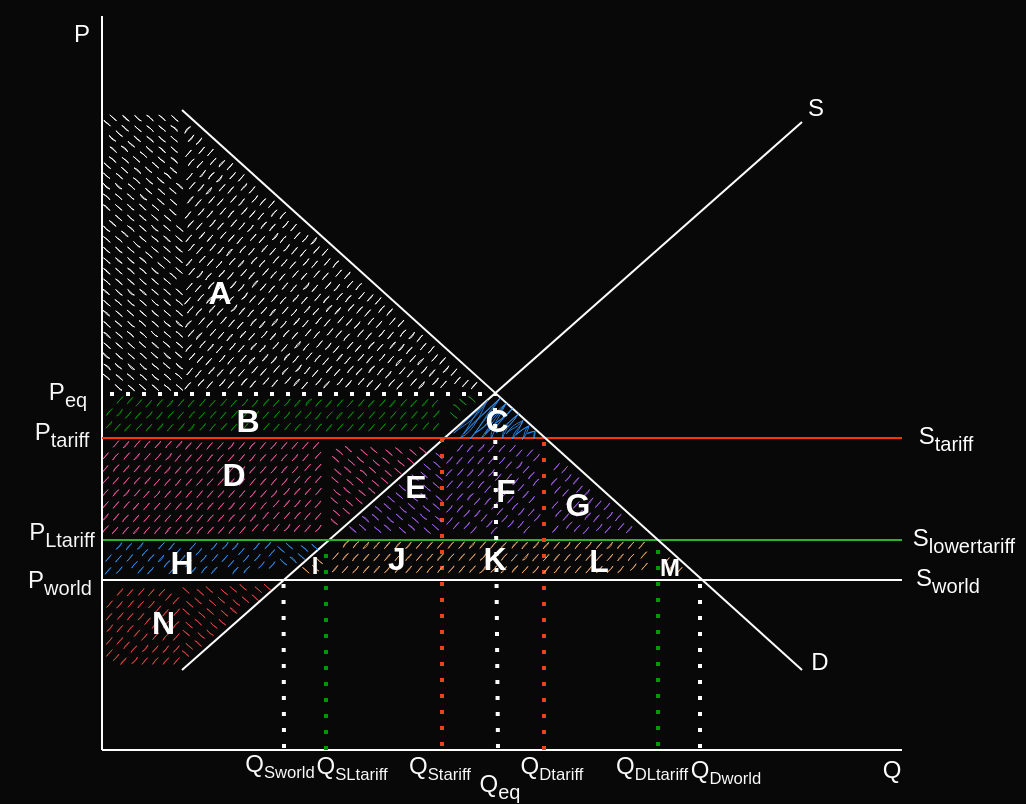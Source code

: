 <mxfile version="24.2.5" type="github">
  <diagram name="Lapa-1" id="BvDR4TQPLg42c8kU46B3">
    <mxGraphModel dx="875" dy="442" grid="0" gridSize="1" guides="1" tooltips="1" connect="1" arrows="1" fold="1" page="1" pageScale="1" pageWidth="1200" pageHeight="1600" background="#080808" math="0" shadow="0">
      <root>
        <mxCell id="0" />
        <mxCell id="1" parent="0" />
        <mxCell id="B-r1o2MZ9U5fgsb8OCQN-29" value="" style="verticalLabelPosition=bottom;verticalAlign=top;html=1;shape=mxgraph.basic.rect;fillColor2=none;strokeWidth=1;size=20;indent=5;rotation=-90;fillStyle=dashed;fillColor=#FFFFFF;strokeColor=none;fontColor=#FCFCFC;sketch=1;curveFitting=1;jiggle=2;labelBackgroundColor=none;labelBorderColor=#030303;" parent="1" vertex="1">
          <mxGeometry x="429.87" y="289.87" width="141" height="42.25" as="geometry" />
        </mxCell>
        <mxCell id="B-r1o2MZ9U5fgsb8OCQN-28" value="" style="verticalLabelPosition=bottom;verticalAlign=top;html=1;shape=mxgraph.basic.orthogonal_triangle;fillStyle=dashed;fillColor=#FFFFFF;strokeColor=none;fontColor=#FCFCFC;sketch=1;curveFitting=1;jiggle=2;" parent="1" vertex="1">
          <mxGeometry x="520" y="241" width="155" height="140" as="geometry" />
        </mxCell>
        <mxCell id="B-r1o2MZ9U5fgsb8OCQN-1" value="" style="endArrow=none;html=1;rounded=0;endFill=0;strokeColor=#FFFFFF;" parent="1" edge="1">
          <mxGeometry width="50" height="50" relative="1" as="geometry">
            <mxPoint x="480.0" y="415" as="sourcePoint" />
            <mxPoint x="480" y="193" as="targetPoint" />
          </mxGeometry>
        </mxCell>
        <mxCell id="B-r1o2MZ9U5fgsb8OCQN-3" value="" style="endArrow=none;html=1;rounded=0;endFill=0;strokeColor=#FCFCFC;" parent="1" edge="1">
          <mxGeometry width="50" height="50" relative="1" as="geometry">
            <mxPoint x="880" y="560" as="sourcePoint" />
            <mxPoint x="480" y="560" as="targetPoint" />
          </mxGeometry>
        </mxCell>
        <mxCell id="B-r1o2MZ9U5fgsb8OCQN-4" value="" style="endArrow=none;html=1;rounded=0;fontColor=#FCFCFC;strokeColor=#FCFCFC;" parent="1" edge="1">
          <mxGeometry width="50" height="50" relative="1" as="geometry">
            <mxPoint x="520" y="520" as="sourcePoint" />
            <mxPoint x="830" y="246" as="targetPoint" />
          </mxGeometry>
        </mxCell>
        <mxCell id="B-r1o2MZ9U5fgsb8OCQN-6" value="" style="endArrow=none;html=1;rounded=0;strokeColor=#FF3300;" parent="1" edge="1">
          <mxGeometry width="50" height="50" relative="1" as="geometry">
            <mxPoint x="480" y="404" as="sourcePoint" />
            <mxPoint x="880" y="404" as="targetPoint" />
          </mxGeometry>
        </mxCell>
        <mxCell id="B-r1o2MZ9U5fgsb8OCQN-7" value="" style="endArrow=none;html=1;rounded=0;fillColor=#f8cecc;strokeColor=#FCFCFC;fontColor=#FCFCFC;" parent="1" edge="1">
          <mxGeometry width="50" height="50" relative="1" as="geometry">
            <mxPoint x="480" y="475" as="sourcePoint" />
            <mxPoint x="880" y="475" as="targetPoint" />
          </mxGeometry>
        </mxCell>
        <mxCell id="B-r1o2MZ9U5fgsb8OCQN-8" value="S&lt;sub&gt;lowertariff&lt;/sub&gt;" style="text;html=1;strokeColor=none;fillColor=none;align=center;verticalAlign=middle;whiteSpace=wrap;rounded=0;fontColor=#FFFFFF;" parent="1" vertex="1">
          <mxGeometry x="881" y="440" width="60" height="30" as="geometry" />
        </mxCell>
        <mxCell id="B-r1o2MZ9U5fgsb8OCQN-9" value="S&lt;sub&gt;tariff&lt;/sub&gt;" style="text;html=1;strokeColor=none;fillColor=none;align=center;verticalAlign=middle;whiteSpace=wrap;rounded=0;fontColor=#FFFFFF;" parent="1" vertex="1">
          <mxGeometry x="872" y="389" width="60" height="30" as="geometry" />
        </mxCell>
        <mxCell id="B-r1o2MZ9U5fgsb8OCQN-14" value="" style="endArrow=none;dashed=1;html=1;dashPattern=1 3;strokeWidth=2;rounded=0;strokeColor=#FFFFFF;" parent="1" edge="1">
          <mxGeometry width="50" height="50" relative="1" as="geometry">
            <mxPoint x="670" y="382" as="sourcePoint" />
            <mxPoint x="480" y="382" as="targetPoint" />
          </mxGeometry>
        </mxCell>
        <mxCell id="B-r1o2MZ9U5fgsb8OCQN-15" value="" style="endArrow=none;html=1;rounded=0;strokeColor=#2bb32b;" parent="1" edge="1">
          <mxGeometry width="50" height="50" relative="1" as="geometry">
            <mxPoint x="480" y="455" as="sourcePoint" />
            <mxPoint x="880" y="455" as="targetPoint" />
          </mxGeometry>
        </mxCell>
        <mxCell id="B-r1o2MZ9U5fgsb8OCQN-16" value="S&lt;sub&gt;world&lt;/sub&gt;" style="text;html=1;strokeColor=none;fillColor=none;align=center;verticalAlign=middle;whiteSpace=wrap;rounded=0;fontColor=#FFFFFF;" parent="1" vertex="1">
          <mxGeometry x="873" y="460" width="60" height="30" as="geometry" />
        </mxCell>
        <mxCell id="B-r1o2MZ9U5fgsb8OCQN-17" value="" style="endArrow=none;dashed=1;html=1;dashPattern=1 3;strokeWidth=2;rounded=0;strokeColor=#009900;entryX=-0.007;entryY=0.102;entryDx=0;entryDy=0;entryPerimeter=0;" parent="1" edge="1">
          <mxGeometry width="50" height="50" relative="1" as="geometry">
            <mxPoint x="592" y="560" as="sourcePoint" />
            <mxPoint x="591.992" y="455.938" as="targetPoint" />
          </mxGeometry>
        </mxCell>
        <mxCell id="B-r1o2MZ9U5fgsb8OCQN-18" value="" style="endArrow=none;dashed=1;html=1;dashPattern=1 3;strokeWidth=2;rounded=0;strokeColor=#009900;startSize=0;endSize=5;" parent="1" edge="1">
          <mxGeometry width="50" height="50" relative="1" as="geometry">
            <mxPoint x="758" y="558" as="sourcePoint" />
            <mxPoint x="758" y="456" as="targetPoint" />
          </mxGeometry>
        </mxCell>
        <mxCell id="B-r1o2MZ9U5fgsb8OCQN-19" value="" style="endArrow=none;dashed=1;html=1;dashPattern=1 3;strokeWidth=2;rounded=0;strokeColor=#EA441A;" parent="1" edge="1">
          <mxGeometry width="50" height="50" relative="1" as="geometry">
            <mxPoint x="650" y="558" as="sourcePoint" />
            <mxPoint x="650" y="400" as="targetPoint" />
          </mxGeometry>
        </mxCell>
        <mxCell id="B-r1o2MZ9U5fgsb8OCQN-20" value="" style="endArrow=none;dashed=1;html=1;dashPattern=1 3;strokeWidth=2;rounded=0;strokeColor=#EA441A;" parent="1" edge="1">
          <mxGeometry width="50" height="50" relative="1" as="geometry">
            <mxPoint x="701" y="560" as="sourcePoint" />
            <mxPoint x="701" y="400" as="targetPoint" />
          </mxGeometry>
        </mxCell>
        <mxCell id="B-r1o2MZ9U5fgsb8OCQN-34" value="" style="shape=manualInput;whiteSpace=wrap;html=1;size=0;fillColor=#009E00;fillStyle=dashed;strokeWidth=1;opacity=80;sketch=1;curveFitting=1;jiggle=2;strokeColor=none;" parent="1" vertex="1">
          <mxGeometry x="481" y="382" width="170" height="21" as="geometry" />
        </mxCell>
        <mxCell id="B-r1o2MZ9U5fgsb8OCQN-5" value="" style="endArrow=none;html=1;rounded=0;fontColor=#FCFCFC;strokeColor=#FCFCFC;" parent="1" edge="1">
          <mxGeometry width="50" height="50" relative="1" as="geometry">
            <mxPoint x="520" y="240" as="sourcePoint" />
            <mxPoint x="830" y="520" as="targetPoint" />
          </mxGeometry>
        </mxCell>
        <mxCell id="B-r1o2MZ9U5fgsb8OCQN-39" value="" style="verticalLabelPosition=bottom;verticalAlign=top;html=1;shape=mxgraph.basic.orthogonal_triangle;opacity=80;sketch=1;curveFitting=1;jiggle=2;fillStyle=dashed;fillColor=#219621;dashed=1;dashPattern=8 8;strokeColor=none;rotation=90;" parent="1" vertex="1">
          <mxGeometry x="652" y="383" width="23" height="20" as="geometry" />
        </mxCell>
        <mxCell id="B-r1o2MZ9U5fgsb8OCQN-41" value="" style="verticalLabelPosition=bottom;verticalAlign=top;html=1;shape=mxgraph.basic.acute_triangle;dx=0.52;fillColor=#3399FF;fillStyle=zigzag;opacity=80;sketch=1;curveFitting=1;jiggle=2;gradientColor=none;strokeColor=none;" parent="1" vertex="1">
          <mxGeometry x="652" y="382" width="47" height="21" as="geometry" />
        </mxCell>
        <mxCell id="B-r1o2MZ9U5fgsb8OCQN-43" value="" style="shape=manualInput;whiteSpace=wrap;html=1;size=0;fillColor=#FF59A7;fillStyle=dashed;strokeWidth=1;opacity=80;sketch=1;curveFitting=1;jiggle=2;strokeColor=none;" parent="1" vertex="1">
          <mxGeometry x="479" y="404" width="113" height="50" as="geometry" />
        </mxCell>
        <mxCell id="B-r1o2MZ9U5fgsb8OCQN-44" value="" style="verticalLabelPosition=bottom;verticalAlign=top;html=1;shape=mxgraph.basic.orthogonal_triangle;opacity=80;sketch=1;curveFitting=1;jiggle=2;fillStyle=dashed;fillColor=#FF59A7;dashed=1;dashPattern=8 8;strokeColor=none;rotation=90;" parent="1" vertex="1">
          <mxGeometry x="600.13" y="399.05" width="46.93" height="61.82" as="geometry" />
        </mxCell>
        <mxCell id="B-r1o2MZ9U5fgsb8OCQN-46" value="" style="verticalLabelPosition=bottom;verticalAlign=top;html=1;shape=mxgraph.basic.rect;fillColor2=none;strokeWidth=1;size=20;indent=5;strokeColor=none;fillColor=#B266FF;fillStyle=dashed;opacity=80;sketch=1;curveFitting=1;jiggle=2;" parent="1" vertex="1">
          <mxGeometry x="651" y="406" width="49" height="47" as="geometry" />
        </mxCell>
        <mxCell id="B-r1o2MZ9U5fgsb8OCQN-48" value="" style="verticalLabelPosition=bottom;verticalAlign=top;html=1;shape=mxgraph.basic.orthogonal_triangle;strokeColor=none;sketch=1;curveFitting=1;jiggle=2;fillStyle=dashed;fillColor=#B266FF;opacity=80;" parent="1" vertex="1">
          <mxGeometry x="703" y="405" width="51" height="48" as="geometry" />
        </mxCell>
        <mxCell id="B-r1o2MZ9U5fgsb8OCQN-56" value="" style="endArrow=none;html=1;rounded=0;endFill=0;strokeColor=#FCFCFC;" parent="1" edge="1">
          <mxGeometry width="50" height="50" relative="1" as="geometry">
            <mxPoint x="480" y="560" as="sourcePoint" />
            <mxPoint x="480.0" y="485" as="targetPoint" />
          </mxGeometry>
        </mxCell>
        <mxCell id="B-r1o2MZ9U5fgsb8OCQN-58" value="" style="verticalLabelPosition=bottom;verticalAlign=top;html=1;shape=mxgraph.basic.orthogonal_triangle;direction=south;strokeColor=none;opacity=80;sketch=1;curveFitting=1;jiggle=2;fillStyle=dashed;fillColor=#f54747;" parent="1" vertex="1">
          <mxGeometry x="520" y="476" width="52" height="43" as="geometry" />
        </mxCell>
        <mxCell id="B-r1o2MZ9U5fgsb8OCQN-59" value="" style="endArrow=none;html=1;rounded=0;endFill=0;strokeColor=#FFFFFF;" parent="1" edge="1">
          <mxGeometry width="50" height="50" relative="1" as="geometry">
            <mxPoint x="480" y="486" as="sourcePoint" />
            <mxPoint x="480.0" y="411" as="targetPoint" />
          </mxGeometry>
        </mxCell>
        <mxCell id="B-r1o2MZ9U5fgsb8OCQN-60" value="" style="verticalLabelPosition=bottom;verticalAlign=top;html=1;shape=mxgraph.basic.rect;fillColor2=none;strokeWidth=1;size=20;indent=5;strokeColor=none;opacity=80;sketch=1;curveFitting=1;jiggle=2;fillStyle=dashed;fillColor=#f54747;" parent="1" vertex="1">
          <mxGeometry x="481" y="478" width="39" height="41" as="geometry" />
        </mxCell>
        <mxCell id="B-r1o2MZ9U5fgsb8OCQN-42" value="" style="endArrow=none;dashed=1;html=1;dashPattern=1 3;strokeWidth=2;rounded=0;entryX=0;entryY=0;entryDx=24.44;entryDy=0;entryPerimeter=0;fontColor=#FCFCFC;strokeColor=#FCFCFC;" parent="1" target="B-r1o2MZ9U5fgsb8OCQN-41" edge="1">
          <mxGeometry width="50" height="50" relative="1" as="geometry">
            <mxPoint x="678" y="559" as="sourcePoint" />
            <mxPoint x="678" y="389" as="targetPoint" />
          </mxGeometry>
        </mxCell>
        <mxCell id="B-r1o2MZ9U5fgsb8OCQN-61" value="&lt;font style=&quot;font-size: 12px;&quot;&gt;Q&lt;sub&gt;eq&lt;/sub&gt;&lt;/font&gt;" style="text;html=1;strokeColor=none;fillColor=none;align=center;verticalAlign=middle;whiteSpace=wrap;rounded=0;fontColor=#FAFAFA;" parent="1" vertex="1">
          <mxGeometry x="666" y="571" width="26" height="13" as="geometry" />
        </mxCell>
        <mxCell id="B-r1o2MZ9U5fgsb8OCQN-62" value="" style="shape=manualInput;whiteSpace=wrap;html=1;size=0;fillColor=#3399FF;fillStyle=dashed;strokeWidth=1;opacity=80;sketch=1;curveFitting=1;jiggle=2;strokeColor=none;" parent="1" vertex="1">
          <mxGeometry x="480.5" y="455" width="88.5" height="18" as="geometry" />
        </mxCell>
        <mxCell id="B-r1o2MZ9U5fgsb8OCQN-63" value="" style="verticalLabelPosition=bottom;verticalAlign=top;html=1;shape=mxgraph.basic.orthogonal_triangle;opacity=80;sketch=1;curveFitting=1;jiggle=2;fillStyle=dashed;fillColor=#B266FF;dashed=1;dashPattern=8 8;strokeColor=none;rotation=-90;" parent="1" vertex="1">
          <mxGeometry x="597.5" y="399.5" width="48.5" height="60" as="geometry" />
        </mxCell>
        <mxCell id="B-r1o2MZ9U5fgsb8OCQN-64" value="" style="verticalLabelPosition=bottom;verticalAlign=top;html=1;shape=mxgraph.basic.orthogonal_triangle;opacity=80;sketch=1;curveFitting=1;jiggle=2;fillStyle=dashed;fillColor=#3399FF;dashed=1;dashPattern=8 8;strokeColor=none;rotation=90;" parent="1" vertex="1">
          <mxGeometry x="574.5" y="448.25" width="19.5" height="33.5" as="geometry" />
        </mxCell>
        <mxCell id="B-r1o2MZ9U5fgsb8OCQN-65" value="" style="verticalLabelPosition=bottom;verticalAlign=top;html=1;shape=mxgraph.basic.orthogonal_triangle;opacity=80;sketch=1;curveFitting=1;jiggle=2;fillStyle=dashed;fillColor=#FFB570;dashed=1;dashPattern=8 8;strokeColor=none;rotation=-90;" parent="1" vertex="1">
          <mxGeometry x="571.75" y="453.75" width="16" height="24" as="geometry" />
        </mxCell>
        <mxCell id="B-r1o2MZ9U5fgsb8OCQN-66" value="" style="verticalLabelPosition=bottom;verticalAlign=top;html=1;shape=mxgraph.basic.orthogonal_triangle;strokeColor=none;sketch=1;curveFitting=1;jiggle=2;fillStyle=dashed;fillColor=#FFB570;opacity=80;" parent="1" vertex="1">
          <mxGeometry x="759" y="457" width="21" height="16" as="geometry" />
        </mxCell>
        <mxCell id="B-r1o2MZ9U5fgsb8OCQN-67" value="" style="verticalLabelPosition=bottom;verticalAlign=top;html=1;shape=mxgraph.basic.rect;fillColor2=none;strokeWidth=1;size=12.5;indent=5;strokeColor=none;fillColor=#FFB570;fillStyle=dashed;opacity=80;sketch=1;curveFitting=1;jiggle=2;" parent="1" vertex="1">
          <mxGeometry x="594" y="454" width="161" height="19" as="geometry" />
        </mxCell>
        <mxCell id="B-r1o2MZ9U5fgsb8OCQN-70" value="&lt;sub&gt;&lt;span style=&quot;font-size: 12px;&quot;&gt;P&lt;sub&gt;world&lt;/sub&gt;&lt;/span&gt;&lt;/sub&gt;" style="text;html=1;strokeColor=none;fillColor=none;align=center;verticalAlign=middle;whiteSpace=wrap;rounded=0;fontColor=#F7F7F7;" parent="1" vertex="1">
          <mxGeometry x="429" y="459" width="60" height="30" as="geometry" />
        </mxCell>
        <mxCell id="B-r1o2MZ9U5fgsb8OCQN-71" value="P&lt;sub&gt;tariff&lt;/sub&gt;" style="text;html=1;strokeColor=none;fillColor=none;align=center;verticalAlign=middle;whiteSpace=wrap;rounded=0;fontColor=#F7F7F7;" parent="1" vertex="1">
          <mxGeometry x="430" y="387" width="60" height="30" as="geometry" />
        </mxCell>
        <mxCell id="B-r1o2MZ9U5fgsb8OCQN-73" value="&lt;sub&gt;&lt;span style=&quot;font-size: 12px;&quot;&gt;P&lt;sub&gt;eq&lt;/sub&gt;&lt;/span&gt;&lt;/sub&gt;" style="text;html=1;strokeColor=none;fillColor=none;align=center;verticalAlign=middle;whiteSpace=wrap;rounded=0;fontColor=#F7F7F7;" parent="1" vertex="1">
          <mxGeometry x="433" y="365" width="60" height="30" as="geometry" />
        </mxCell>
        <mxCell id="B-r1o2MZ9U5fgsb8OCQN-74" value="S" style="text;html=1;strokeColor=none;fillColor=none;align=center;verticalAlign=middle;whiteSpace=wrap;rounded=0;fontColor=#FFFFFF;" parent="1" vertex="1">
          <mxGeometry x="807" y="224" width="60" height="30" as="geometry" />
        </mxCell>
        <mxCell id="B-r1o2MZ9U5fgsb8OCQN-75" value="D" style="text;html=1;strokeColor=none;fillColor=none;align=center;verticalAlign=middle;whiteSpace=wrap;rounded=0;fontColor=#FFFFFF;" parent="1" vertex="1">
          <mxGeometry x="809" y="501" width="60" height="30" as="geometry" />
        </mxCell>
        <mxCell id="B-r1o2MZ9U5fgsb8OCQN-77" value="&lt;font style=&quot;font-size: 12px;&quot;&gt;Q&lt;/font&gt;&lt;font style=&quot;font-size: 10px;&quot;&gt;&lt;sub&gt;Stariff&lt;/sub&gt;&lt;/font&gt;" style="text;html=1;strokeColor=none;fillColor=none;align=center;verticalAlign=middle;whiteSpace=wrap;rounded=0;fontColor=#FAFAFA;" parent="1" vertex="1">
          <mxGeometry x="627" y="561" width="44" height="13" as="geometry" />
        </mxCell>
        <mxCell id="B-r1o2MZ9U5fgsb8OCQN-78" value="&lt;font style=&quot;font-size: 12px;&quot;&gt;Q&lt;/font&gt;&lt;font style=&quot;font-size: 10px;&quot;&gt;&lt;sub&gt;Dtariff&lt;/sub&gt;&lt;/font&gt;" style="text;html=1;strokeColor=none;fillColor=none;align=center;verticalAlign=middle;whiteSpace=wrap;rounded=0;fontColor=#FAFAFA;" parent="1" vertex="1">
          <mxGeometry x="683" y="561" width="44" height="13" as="geometry" />
        </mxCell>
        <mxCell id="B-r1o2MZ9U5fgsb8OCQN-79" value="P&lt;sub&gt;Ltariff&lt;/sub&gt;" style="text;html=1;strokeColor=none;fillColor=none;align=center;verticalAlign=middle;whiteSpace=wrap;rounded=0;fontColor=#F7F7F7;" parent="1" vertex="1">
          <mxGeometry x="430" y="437" width="60" height="30" as="geometry" />
        </mxCell>
        <mxCell id="B-r1o2MZ9U5fgsb8OCQN-80" value="&lt;font style=&quot;font-size: 12px;&quot;&gt;Q&lt;/font&gt;&lt;font style=&quot;font-size: 10px;&quot;&gt;&lt;sub&gt;DLtariff&lt;/sub&gt;&lt;/font&gt;" style="text;html=1;strokeColor=none;fillColor=none;align=center;verticalAlign=middle;whiteSpace=wrap;rounded=0;fontColor=#FAFAFA;" parent="1" vertex="1">
          <mxGeometry x="742" y="561" width="26" height="13" as="geometry" />
        </mxCell>
        <mxCell id="B-r1o2MZ9U5fgsb8OCQN-81" value="&lt;font style=&quot;font-size: 12px;&quot;&gt;Q&lt;/font&gt;&lt;font style=&quot;font-size: 10px;&quot;&gt;&lt;sub&gt;SLtariff&lt;/sub&gt;&lt;/font&gt;" style="text;html=1;strokeColor=none;fillColor=none;align=center;verticalAlign=middle;whiteSpace=wrap;rounded=0;fontColor=#FAFAFA;" parent="1" vertex="1">
          <mxGeometry x="592" y="561" width="26" height="13" as="geometry" />
        </mxCell>
        <mxCell id="B-r1o2MZ9U5fgsb8OCQN-82" value="&lt;sub&gt;&lt;span style=&quot;font-size: 12px;&quot;&gt;P&lt;/span&gt;&lt;/sub&gt;" style="text;html=1;strokeColor=none;fillColor=none;align=center;verticalAlign=middle;whiteSpace=wrap;rounded=0;fontColor=#FCFCFC;" parent="1" vertex="1">
          <mxGeometry x="440" y="185" width="60" height="30" as="geometry" />
        </mxCell>
        <mxCell id="B-r1o2MZ9U5fgsb8OCQN-83" value="Q" style="text;html=1;strokeColor=none;fillColor=none;align=center;verticalAlign=middle;whiteSpace=wrap;rounded=0;fontColor=#FFFFFF;" parent="1" vertex="1">
          <mxGeometry x="845" y="555" width="60" height="30" as="geometry" />
        </mxCell>
        <mxCell id="nOQTjGObVjoDkMB5I8hK-1" value="&lt;b style=&quot;border-color: var(--border-color);&quot;&gt;&lt;font style=&quot;border-color: var(--border-color); font-size: 16px;&quot;&gt;A&lt;/font&gt;&lt;/b&gt;" style="text;html=1;align=center;verticalAlign=middle;whiteSpace=wrap;rounded=0;fontColor=#FFFFFF;" parent="1" vertex="1">
          <mxGeometry x="502" y="308" width="74" height="46" as="geometry" />
        </mxCell>
        <mxCell id="nOQTjGObVjoDkMB5I8hK-2" value="&lt;b style=&quot;border-color: var(--border-color);&quot;&gt;&lt;font style=&quot;border-color: var(--border-color); font-size: 16px;&quot;&gt;H&lt;/font&gt;&lt;/b&gt;" style="text;html=1;align=center;verticalAlign=middle;whiteSpace=wrap;rounded=0;fontColor=#FFFFFF;" parent="1" vertex="1">
          <mxGeometry x="509" y="458.75" width="22" height="14" as="geometry" />
        </mxCell>
        <mxCell id="nOQTjGObVjoDkMB5I8hK-3" value="&lt;b style=&quot;border-color: var(--border-color);&quot;&gt;&lt;font style=&quot;border-color: var(--border-color); font-size: 16px;&quot;&gt;F&lt;/font&gt;&lt;/b&gt;" style="text;html=1;align=center;verticalAlign=middle;whiteSpace=wrap;rounded=0;fontColor=#FAFAFA;" parent="1" vertex="1">
          <mxGeometry x="671" y="420.75" width="22" height="18.25" as="geometry" />
        </mxCell>
        <mxCell id="nOQTjGObVjoDkMB5I8hK-4" value="&lt;b style=&quot;border-color: var(--border-color);&quot;&gt;&lt;font style=&quot;border-color: var(--border-color); font-size: 16px;&quot;&gt;B&lt;/font&gt;&lt;/b&gt;" style="text;html=1;align=center;verticalAlign=middle;whiteSpace=wrap;rounded=0;fontColor=#FFFFFF;" parent="1" vertex="1">
          <mxGeometry x="516" y="372" width="74" height="45" as="geometry" />
        </mxCell>
        <mxCell id="nOQTjGObVjoDkMB5I8hK-5" value="&lt;b style=&quot;border-color: var(--border-color);&quot;&gt;&lt;font style=&quot;border-color: var(--border-color); font-size: 16px;&quot;&gt;C&lt;/font&gt;&lt;/b&gt;" style="text;html=1;align=center;verticalAlign=middle;whiteSpace=wrap;rounded=0;fontColor=#FFFFFF;" parent="1" vertex="1">
          <mxGeometry x="666" y="386" width="22.5" height="17" as="geometry" />
        </mxCell>
        <mxCell id="nOQTjGObVjoDkMB5I8hK-6" value="&lt;b style=&quot;border-color: var(--border-color);&quot;&gt;&lt;font style=&quot;border-color: var(--border-color); font-size: 16px;&quot;&gt;D&lt;/font&gt;&lt;/b&gt;" style="text;html=1;align=center;verticalAlign=middle;whiteSpace=wrap;rounded=0;fontColor=#FFFFFF;" parent="1" vertex="1">
          <mxGeometry x="509" y="399" width="74" height="46" as="geometry" />
        </mxCell>
        <mxCell id="nOQTjGObVjoDkMB5I8hK-7" value="&lt;b style=&quot;border-color: var(--border-color);&quot;&gt;&lt;font style=&quot;border-color: var(--border-color); font-size: 16px;&quot;&gt;E&lt;/font&gt;&lt;/b&gt;" style="text;html=1;align=center;verticalAlign=middle;whiteSpace=wrap;rounded=0;fontColor=#FFFFFF;" parent="1" vertex="1">
          <mxGeometry x="622" y="417" width="30" height="22" as="geometry" />
        </mxCell>
        <mxCell id="nOQTjGObVjoDkMB5I8hK-9" value="&lt;b style=&quot;border-color: var(--border-color);&quot;&gt;&lt;font style=&quot;border-color: var(--border-color); font-size: 16px;&quot;&gt;G&lt;/font&gt;&lt;/b&gt;" style="text;html=1;align=center;verticalAlign=middle;whiteSpace=wrap;rounded=0;fontColor=#FFFFFF;" parent="1" vertex="1">
          <mxGeometry x="707" y="427" width="22" height="20" as="geometry" />
        </mxCell>
        <mxCell id="nOQTjGObVjoDkMB5I8hK-10" value="&lt;b style=&quot;border-color: var(--border-color);&quot;&gt;&lt;font style=&quot;border-color: var(--border-color); font-size: 12px;&quot;&gt;I&lt;/font&gt;&lt;/b&gt;" style="text;html=1;align=center;verticalAlign=middle;whiteSpace=wrap;rounded=0;fontColor=#FFFFFF;" parent="1" vertex="1">
          <mxGeometry x="579" y="458" width="15" height="20" as="geometry" />
        </mxCell>
        <mxCell id="nOQTjGObVjoDkMB5I8hK-11" value="&lt;b style=&quot;border-color: var(--border-color);&quot;&gt;&lt;font style=&quot;border-color: var(--border-color); font-size: 16px;&quot;&gt;J&lt;/font&gt;&lt;/b&gt;" style="text;html=1;align=center;verticalAlign=middle;whiteSpace=wrap;rounded=0;fontColor=#FFFFFF;" parent="1" vertex="1">
          <mxGeometry x="620" y="454.5" width="15" height="18.5" as="geometry" />
        </mxCell>
        <mxCell id="nOQTjGObVjoDkMB5I8hK-12" value="&lt;b style=&quot;border-color: var(--border-color);&quot;&gt;&lt;font style=&quot;border-color: var(--border-color); font-size: 16px;&quot;&gt;K&lt;/font&gt;&lt;/b&gt;" style="text;html=1;align=center;verticalAlign=middle;whiteSpace=wrap;rounded=0;fontColor=#FFFFFF;" parent="1" vertex="1">
          <mxGeometry x="662" y="452" width="29" height="23" as="geometry" />
        </mxCell>
        <mxCell id="nOQTjGObVjoDkMB5I8hK-13" value="&lt;b style=&quot;border-color: var(--border-color);&quot;&gt;&lt;font style=&quot;border-color: var(--border-color); font-size: 16px;&quot;&gt;L&lt;/font&gt;&lt;/b&gt;" style="text;html=1;align=center;verticalAlign=middle;whiteSpace=wrap;rounded=0;fontColor=#FFFFFF;" parent="1" vertex="1">
          <mxGeometry x="724" y="456" width="9" height="18" as="geometry" />
        </mxCell>
        <mxCell id="nOQTjGObVjoDkMB5I8hK-14" value="&lt;b style=&quot;border-color: var(--border-color); font-family: Helvetica; font-style: normal; font-variant-ligatures: normal; font-variant-caps: normal; letter-spacing: normal; orphans: 2; text-align: center; text-indent: 0px; text-transform: none; widows: 2; word-spacing: 0px; -webkit-text-stroke-width: 0px; text-decoration-thickness: initial; text-decoration-style: initial; text-decoration-color: initial;&quot;&gt;&lt;font style=&quot;border-color: var(--border-color); font-size: 12px;&quot;&gt;M&lt;/font&gt;&lt;/b&gt;" style="text;whiteSpace=wrap;html=1;fontColor=#FFFFFF;labelBackgroundColor=none;" parent="1" vertex="1">
          <mxGeometry x="757" y="455" width="16" height="21.5" as="geometry" />
        </mxCell>
        <mxCell id="nOQTjGObVjoDkMB5I8hK-15" value="&lt;b style=&quot;border-color: var(--border-color); font-family: Helvetica; font-size: 12px; font-style: normal; font-variant-ligatures: normal; font-variant-caps: normal; letter-spacing: normal; orphans: 2; text-align: center; text-indent: 0px; text-transform: none; widows: 2; word-spacing: 0px; -webkit-text-stroke-width: 0px; text-decoration-thickness: initial; text-decoration-style: initial; text-decoration-color: initial;&quot;&gt;&lt;font style=&quot;border-color: var(--border-color); font-size: 16px;&quot;&gt;N&lt;/font&gt;&lt;/b&gt;" style="text;whiteSpace=wrap;html=1;fontColor=#FFFFFF;labelBackgroundColor=none;" parent="1" vertex="1">
          <mxGeometry x="503" y="480" width="30" height="33" as="geometry" />
        </mxCell>
        <mxCell id="sFduUB4-dvaRsAaquL0Z-1" value="" style="endArrow=none;dashed=1;html=1;dashPattern=1 3;strokeWidth=2;rounded=0;fontColor=#FCFCFC;strokeColor=#FCFCFC;" edge="1" parent="1">
          <mxGeometry width="50" height="50" relative="1" as="geometry">
            <mxPoint x="779" y="559" as="sourcePoint" />
            <mxPoint x="779" y="474" as="targetPoint" />
          </mxGeometry>
        </mxCell>
        <mxCell id="sFduUB4-dvaRsAaquL0Z-2" value="" style="endArrow=none;dashed=1;html=1;dashPattern=1 3;strokeWidth=2;rounded=0;fontColor=#FCFCFC;strokeColor=#FCFCFC;entryX=0.968;entryY=0.903;entryDx=0;entryDy=0;entryPerimeter=0;" edge="1" parent="1" target="B-r1o2MZ9U5fgsb8OCQN-64">
          <mxGeometry width="50" height="50" relative="1" as="geometry">
            <mxPoint x="571" y="559" as="sourcePoint" />
            <mxPoint x="575" y="475" as="targetPoint" />
          </mxGeometry>
        </mxCell>
        <mxCell id="sFduUB4-dvaRsAaquL0Z-3" value="&lt;font style=&quot;font-size: 12px;&quot;&gt;Q&lt;/font&gt;&lt;font style=&quot;font-size: 10px;&quot;&gt;&lt;sub&gt;Sworld&lt;/sub&gt;&lt;/font&gt;" style="text;html=1;strokeColor=none;fillColor=none;align=center;verticalAlign=middle;whiteSpace=wrap;rounded=0;fontColor=#FAFAFA;" vertex="1" parent="1">
          <mxGeometry x="547" y="560" width="44" height="13" as="geometry" />
        </mxCell>
        <mxCell id="sFduUB4-dvaRsAaquL0Z-4" value="&lt;font style=&quot;font-size: 12px;&quot;&gt;Q&lt;/font&gt;&lt;font style=&quot;font-size: 10px;&quot;&gt;&lt;sub&gt;Dworld&lt;/sub&gt;&lt;/font&gt;" style="text;html=1;strokeColor=none;fillColor=none;align=center;verticalAlign=middle;whiteSpace=wrap;rounded=0;fontColor=#FAFAFA;" vertex="1" parent="1">
          <mxGeometry x="770" y="563" width="44" height="13" as="geometry" />
        </mxCell>
      </root>
    </mxGraphModel>
  </diagram>
</mxfile>
